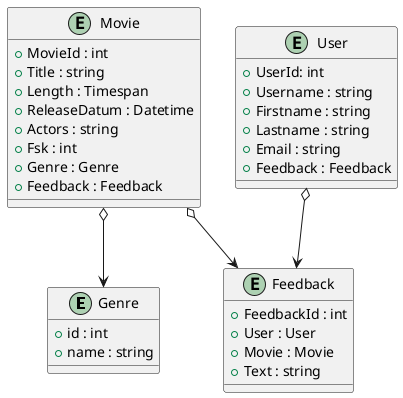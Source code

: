 @startuml

entity Genre{
    + id : int
    + name : string
}

entity Movie{
    + MovieId : int
    + Title : string
    + Length : Timespan
    + ReleaseDatum : Datetime 
    + Actors : string
    + Fsk : int
    + Genre : Genre
    + Feedback : Feedback
}
Movie o--> Genre

entity Feedback {
    + FeedbackId : int
    + User : User
    + Movie : Movie
    + Text : string
}

entity User{
    + UserId: int
    + Username : string
    + Firstname : string
    + Lastname : string
    + Email : string
    + Feedback : Feedback
}

User o--> Feedback
Movie o--> Feedback

@enduml